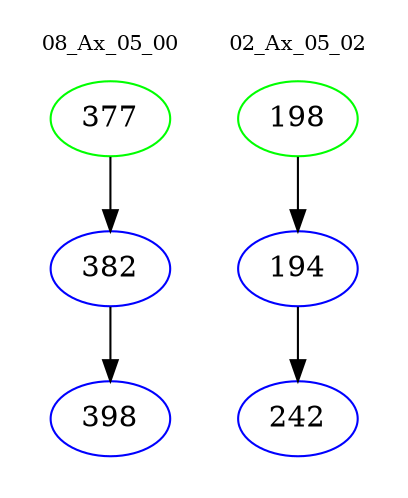 digraph{
subgraph cluster_0 {
color = white
label = "08_Ax_05_00";
fontsize=10;
T0_377 [label="377", color="green"]
T0_377 -> T0_382 [color="black"]
T0_382 [label="382", color="blue"]
T0_382 -> T0_398 [color="black"]
T0_398 [label="398", color="blue"]
}
subgraph cluster_1 {
color = white
label = "02_Ax_05_02";
fontsize=10;
T1_198 [label="198", color="green"]
T1_198 -> T1_194 [color="black"]
T1_194 [label="194", color="blue"]
T1_194 -> T1_242 [color="black"]
T1_242 [label="242", color="blue"]
}
}
